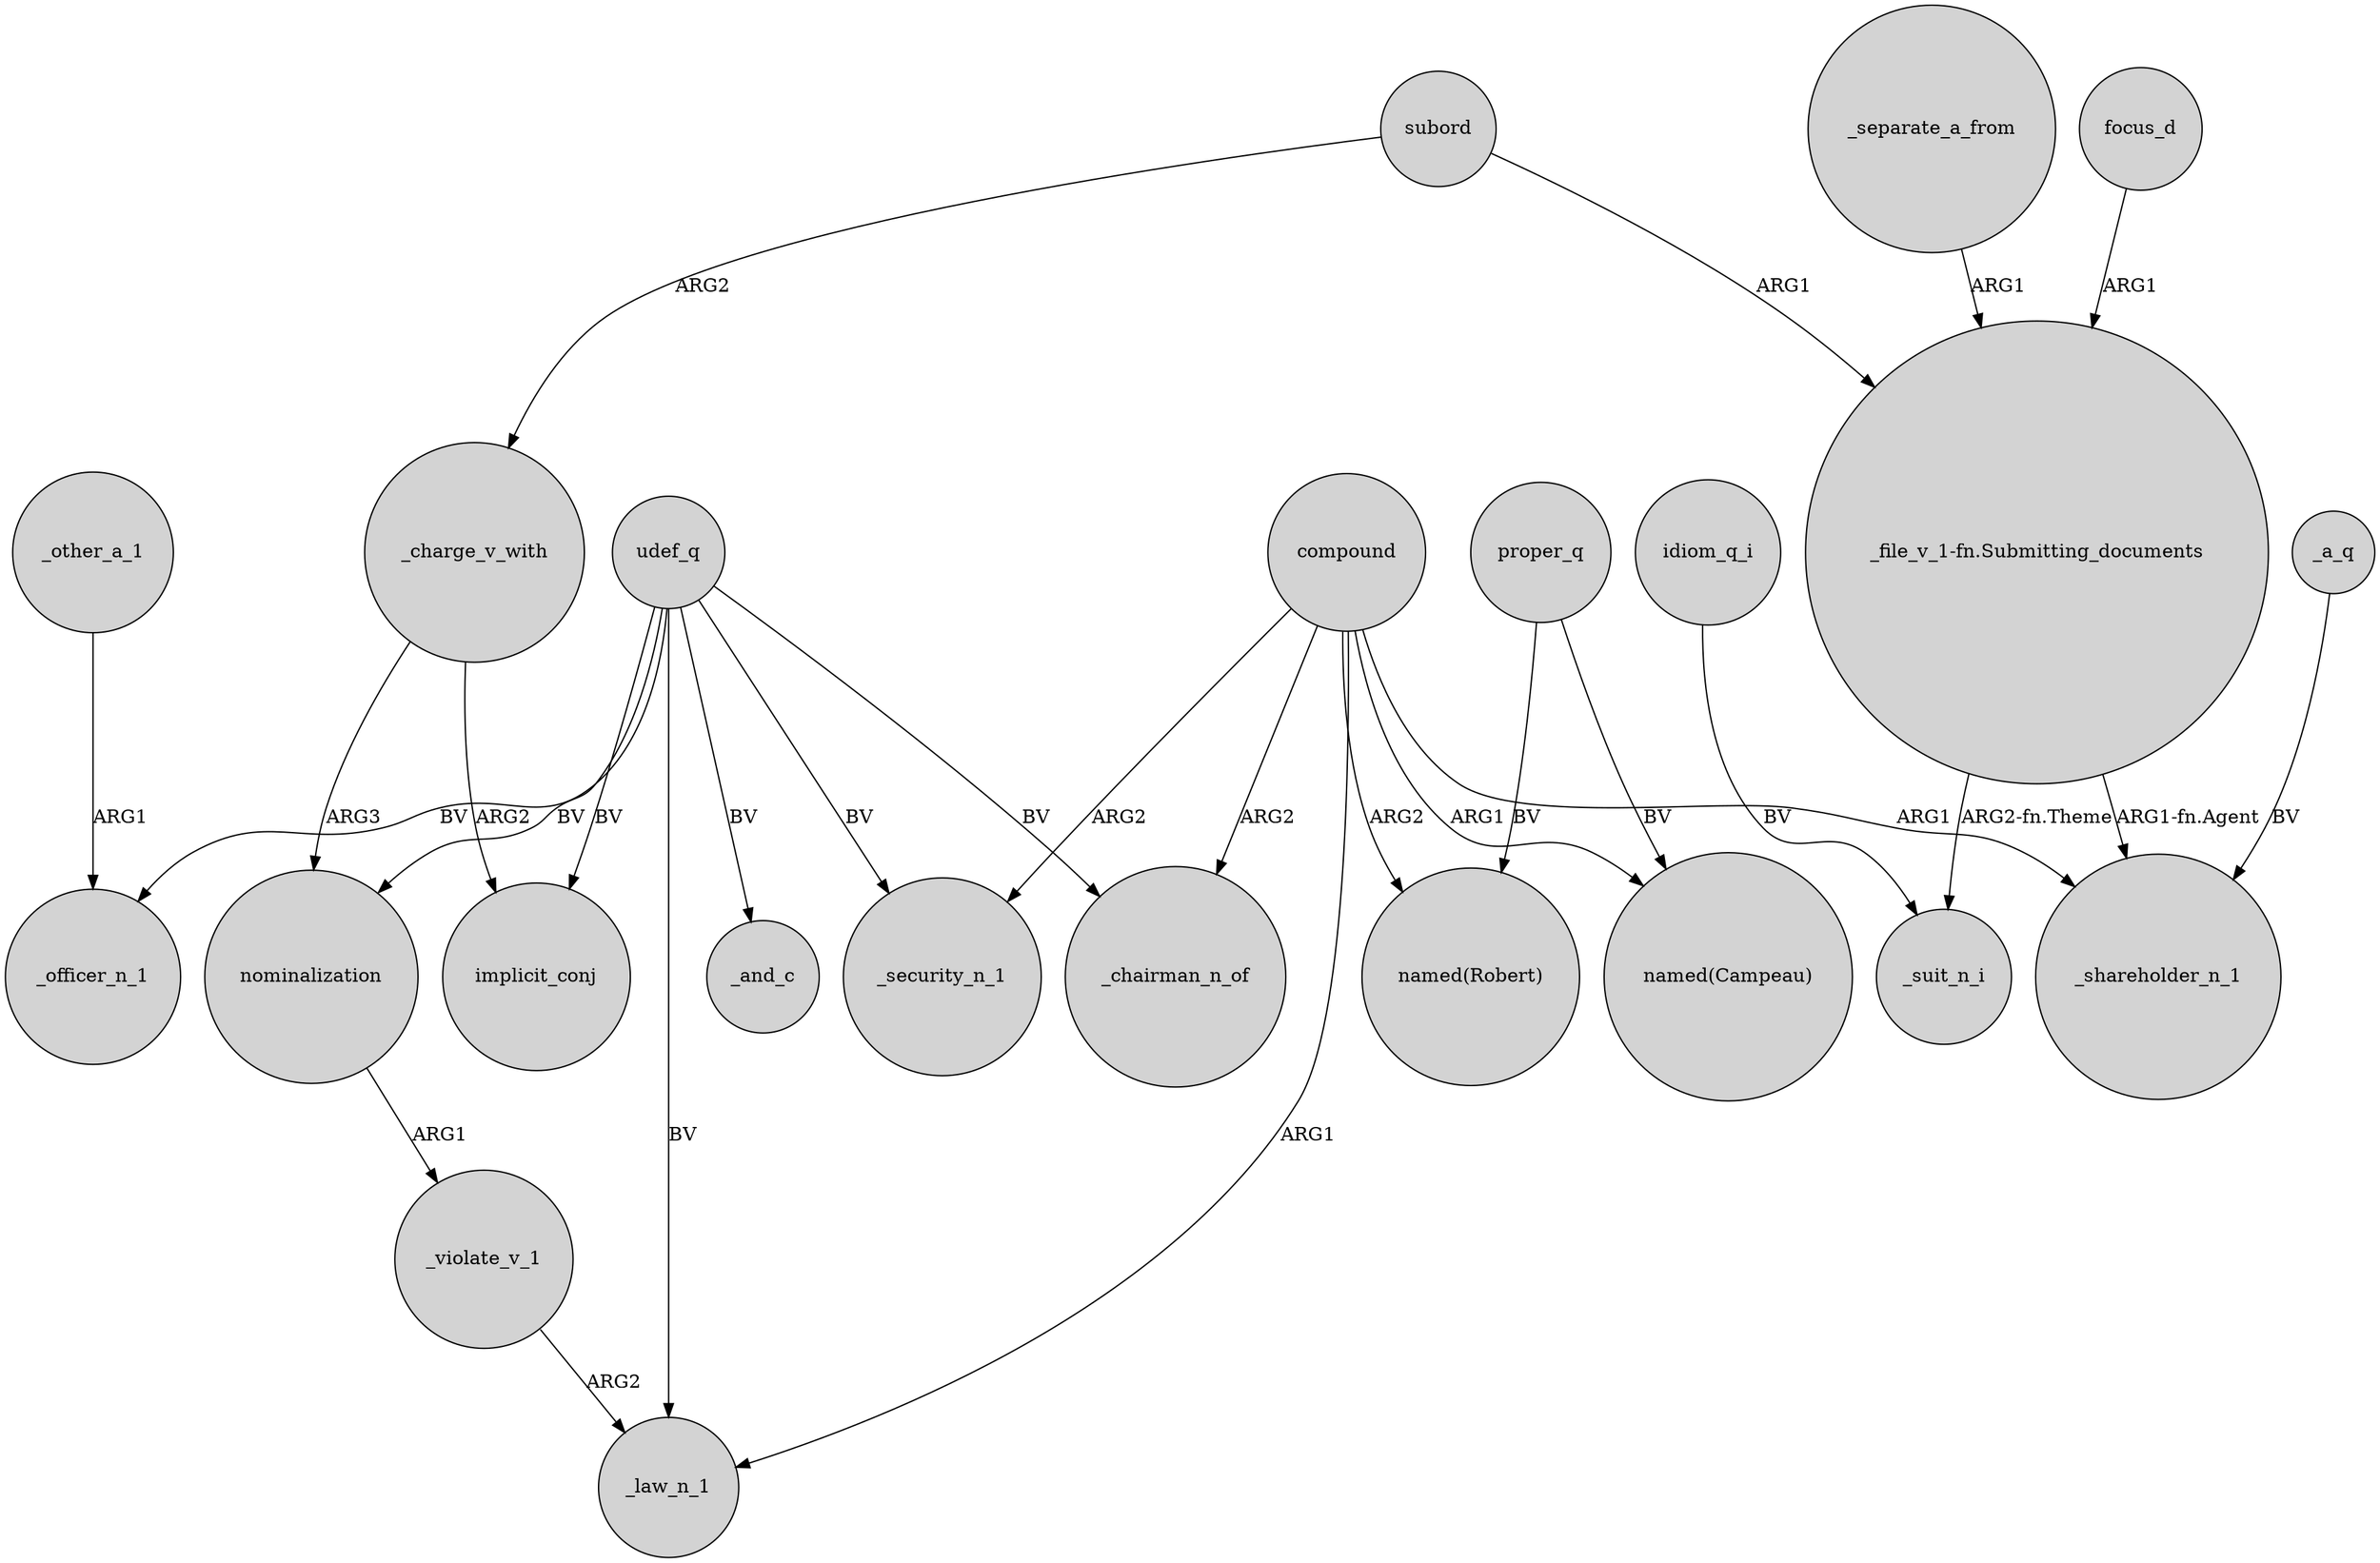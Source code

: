 digraph {
	node [shape=circle style=filled]
	_charge_v_with -> implicit_conj [label=ARG2]
	compound -> "named(Campeau)" [label=ARG1]
	subord -> "_file_v_1-fn.Submitting_documents" [label=ARG1]
	idiom_q_i -> _suit_n_i [label=BV]
	compound -> _security_n_1 [label=ARG2]
	compound -> "named(Robert)" [label=ARG2]
	udef_q -> _law_n_1 [label=BV]
	subord -> _charge_v_with [label=ARG2]
	udef_q -> implicit_conj [label=BV]
	udef_q -> _chairman_n_of [label=BV]
	nominalization -> _violate_v_1 [label=ARG1]
	_violate_v_1 -> _law_n_1 [label=ARG2]
	compound -> _chairman_n_of [label=ARG2]
	_other_a_1 -> _officer_n_1 [label=ARG1]
	proper_q -> "named(Campeau)" [label=BV]
	proper_q -> "named(Robert)" [label=BV]
	udef_q -> _officer_n_1 [label=BV]
	udef_q -> nominalization [label=BV]
	_separate_a_from -> "_file_v_1-fn.Submitting_documents" [label=ARG1]
	_charge_v_with -> nominalization [label=ARG3]
	_a_q -> _shareholder_n_1 [label=BV]
	"_file_v_1-fn.Submitting_documents" -> _suit_n_i [label="ARG2-fn.Theme"]
	compound -> _law_n_1 [label=ARG1]
	focus_d -> "_file_v_1-fn.Submitting_documents" [label=ARG1]
	compound -> _shareholder_n_1 [label=ARG1]
	udef_q -> _and_c [label=BV]
	udef_q -> _security_n_1 [label=BV]
	"_file_v_1-fn.Submitting_documents" -> _shareholder_n_1 [label="ARG1-fn.Agent"]
}
